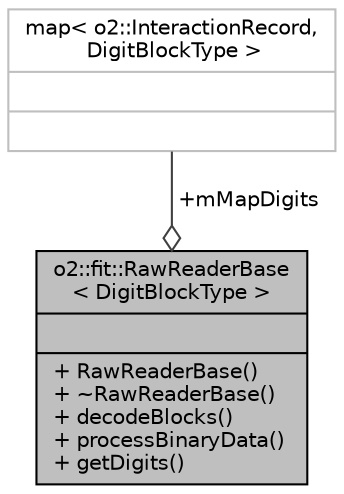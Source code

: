 digraph "o2::fit::RawReaderBase&lt; DigitBlockType &gt;"
{
 // INTERACTIVE_SVG=YES
  bgcolor="transparent";
  edge [fontname="Helvetica",fontsize="10",labelfontname="Helvetica",labelfontsize="10"];
  node [fontname="Helvetica",fontsize="10",shape=record];
  Node5 [label="{o2::fit::RawReaderBase\l\< DigitBlockType \>\n||+ RawReaderBase()\l+ ~RawReaderBase()\l+ decodeBlocks()\l+ processBinaryData()\l+ getDigits()\l}",height=0.2,width=0.4,color="black", fillcolor="grey75", style="filled", fontcolor="black"];
  Node6 -> Node5 [color="grey25",fontsize="10",style="solid",label=" +mMapDigits" ,arrowhead="odiamond",fontname="Helvetica"];
  Node6 [label="{map\< o2::InteractionRecord,\l DigitBlockType \>\n||}",height=0.2,width=0.4,color="grey75"];
}
